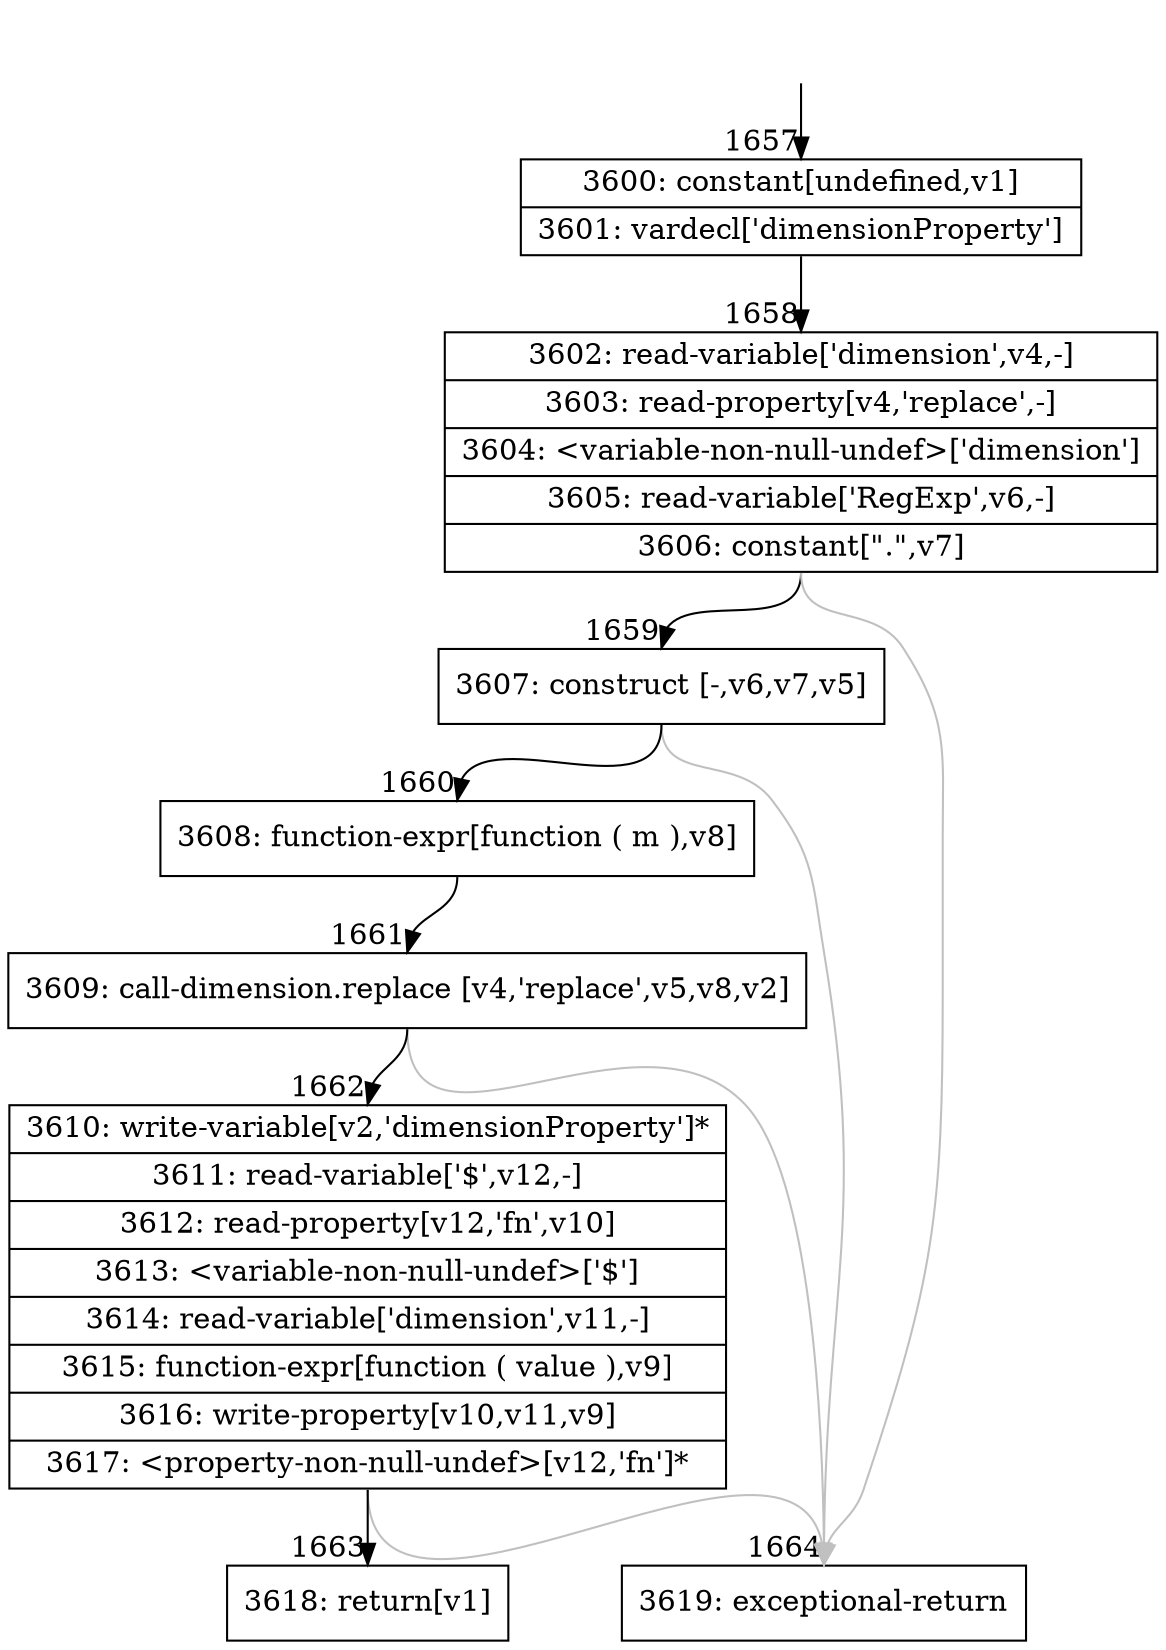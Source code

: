 digraph {
rankdir="TD"
BB_entry152[shape=none,label=""];
BB_entry152 -> BB1657 [tailport=s, headport=n, headlabel="    1657"]
BB1657 [shape=record label="{3600: constant[undefined,v1]|3601: vardecl['dimensionProperty']}" ] 
BB1657 -> BB1658 [tailport=s, headport=n, headlabel="      1658"]
BB1658 [shape=record label="{3602: read-variable['dimension',v4,-]|3603: read-property[v4,'replace',-]|3604: \<variable-non-null-undef\>['dimension']|3605: read-variable['RegExp',v6,-]|3606: constant[\".\",v7]}" ] 
BB1658 -> BB1659 [tailport=s, headport=n, headlabel="      1659"]
BB1658 -> BB1664 [tailport=s, headport=n, color=gray, headlabel="      1664"]
BB1659 [shape=record label="{3607: construct [-,v6,v7,v5]}" ] 
BB1659 -> BB1660 [tailport=s, headport=n, headlabel="      1660"]
BB1659 -> BB1664 [tailport=s, headport=n, color=gray]
BB1660 [shape=record label="{3608: function-expr[function ( m ),v8]}" ] 
BB1660 -> BB1661 [tailport=s, headport=n, headlabel="      1661"]
BB1661 [shape=record label="{3609: call-dimension.replace [v4,'replace',v5,v8,v2]}" ] 
BB1661 -> BB1662 [tailport=s, headport=n, headlabel="      1662"]
BB1661 -> BB1664 [tailport=s, headport=n, color=gray]
BB1662 [shape=record label="{3610: write-variable[v2,'dimensionProperty']*|3611: read-variable['$',v12,-]|3612: read-property[v12,'fn',v10]|3613: \<variable-non-null-undef\>['$']|3614: read-variable['dimension',v11,-]|3615: function-expr[function ( value ),v9]|3616: write-property[v10,v11,v9]|3617: \<property-non-null-undef\>[v12,'fn']*}" ] 
BB1662 -> BB1663 [tailport=s, headport=n, headlabel="      1663"]
BB1662 -> BB1664 [tailport=s, headport=n, color=gray]
BB1663 [shape=record label="{3618: return[v1]}" ] 
BB1664 [shape=record label="{3619: exceptional-return}" ] 
//#$~ 813
}
